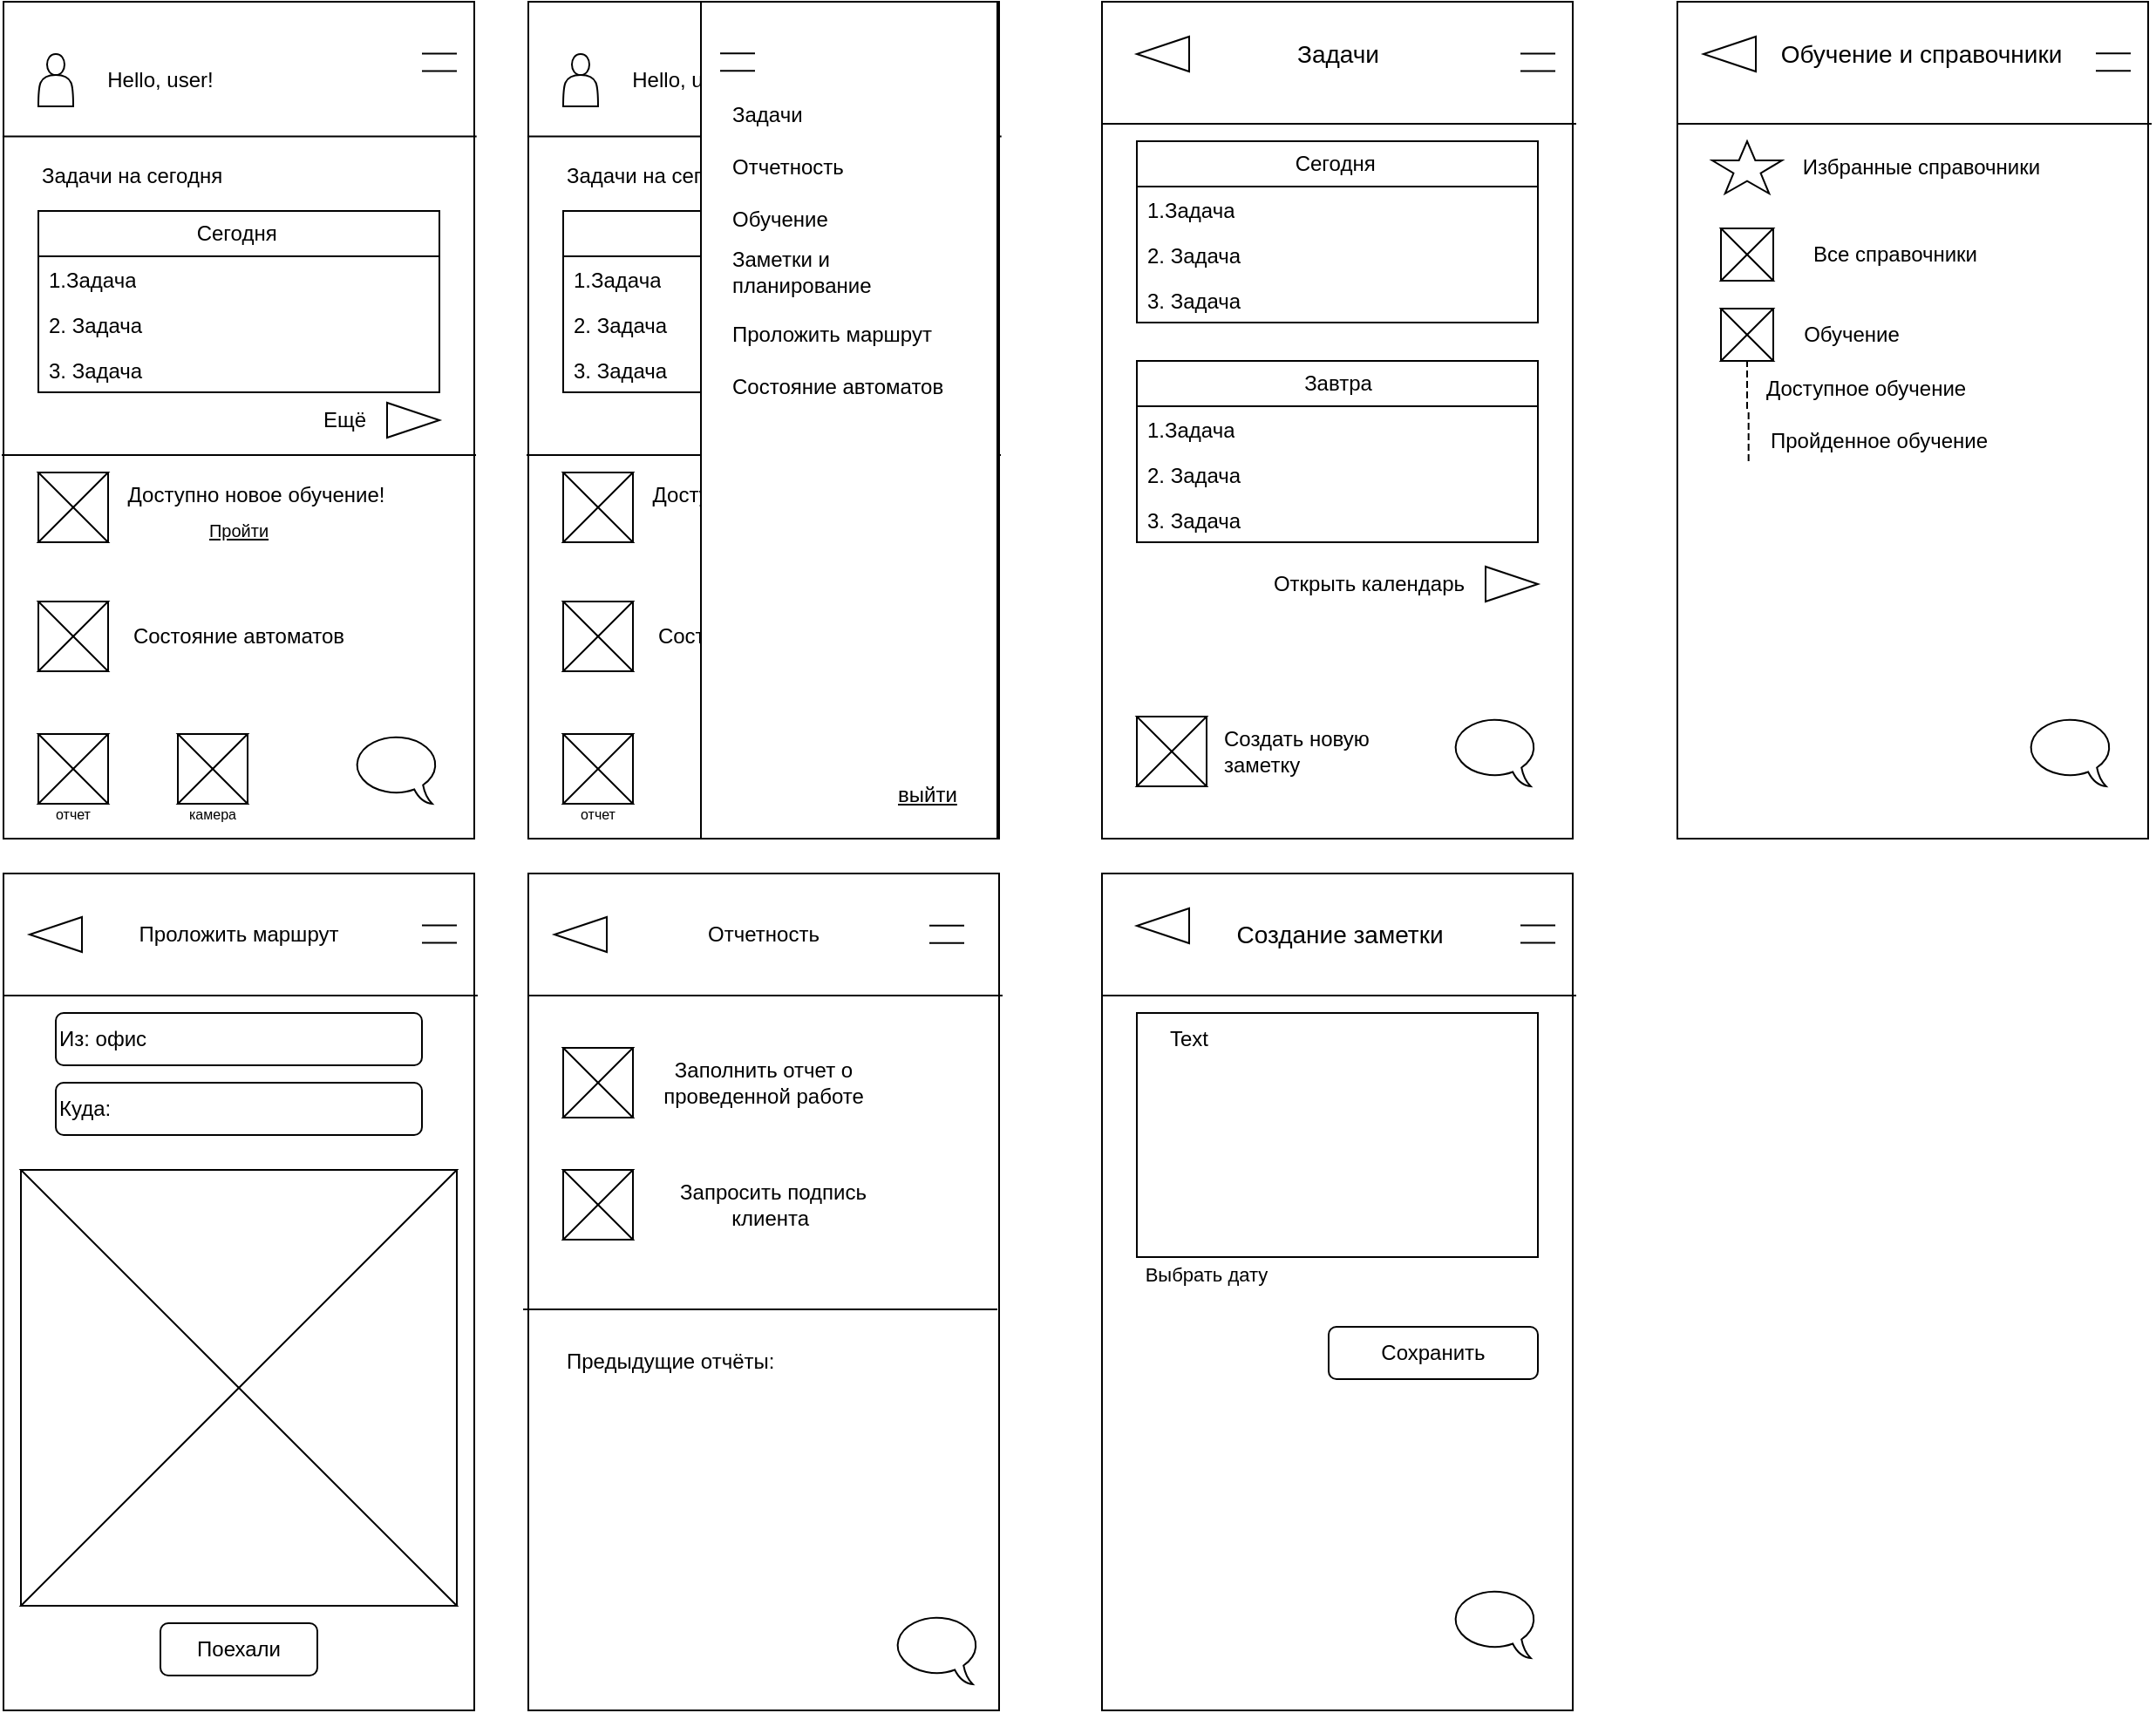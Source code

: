 <mxfile version="26.2.6">
  <diagram name="Страница — 1" id="qVf7biFab-2mFibXHdaD">
    <mxGraphModel dx="1727" dy="963" grid="1" gridSize="10" guides="1" tooltips="1" connect="1" arrows="1" fold="1" page="1" pageScale="1" pageWidth="1169" pageHeight="827" math="0" shadow="0">
      <root>
        <mxCell id="0" />
        <mxCell id="1" parent="0" />
        <mxCell id="ruvSU1vN5b7MfU3gPPGW-1" value="" style="verticalLabelPosition=bottom;verticalAlign=top;html=1;shape=mxgraph.basic.rect;fillColor2=none;strokeWidth=1;size=20;indent=5;" vertex="1" parent="1">
          <mxGeometry x="90" y="50" width="270" height="480" as="geometry" />
        </mxCell>
        <mxCell id="ruvSU1vN5b7MfU3gPPGW-2" value="" style="shape=actor;whiteSpace=wrap;html=1;" vertex="1" parent="1">
          <mxGeometry x="110" y="80" width="20" height="30" as="geometry" />
        </mxCell>
        <mxCell id="ruvSU1vN5b7MfU3gPPGW-4" value="Hello, user!" style="text;html=1;align=center;verticalAlign=middle;whiteSpace=wrap;rounded=0;" vertex="1" parent="1">
          <mxGeometry x="140" y="80" width="80" height="30" as="geometry" />
        </mxCell>
        <mxCell id="ruvSU1vN5b7MfU3gPPGW-5" value="" style="whiteSpace=wrap;html=1;shape=mxgraph.basic.oval_callout;flipV=0;flipH=1;" vertex="1" parent="1">
          <mxGeometry x="290" y="470" width="50" height="40" as="geometry" />
        </mxCell>
        <mxCell id="ruvSU1vN5b7MfU3gPPGW-6" value="" style="endArrow=none;html=1;rounded=0;entryX=1.005;entryY=0.161;entryDx=0;entryDy=0;entryPerimeter=0;exitX=-0.002;exitY=0.161;exitDx=0;exitDy=0;exitPerimeter=0;" edge="1" parent="1" source="ruvSU1vN5b7MfU3gPPGW-1" target="ruvSU1vN5b7MfU3gPPGW-1">
          <mxGeometry width="50" height="50" relative="1" as="geometry">
            <mxPoint x="310" y="270" as="sourcePoint" />
            <mxPoint x="360" y="220" as="targetPoint" />
          </mxGeometry>
        </mxCell>
        <mxCell id="ruvSU1vN5b7MfU3gPPGW-7" value="Задачи на сегодня" style="text;html=1;align=left;verticalAlign=middle;whiteSpace=wrap;rounded=0;" vertex="1" parent="1">
          <mxGeometry x="110" y="140" width="110" height="20" as="geometry" />
        </mxCell>
        <mxCell id="ruvSU1vN5b7MfU3gPPGW-8" value="Сегодня&amp;nbsp;" style="swimlane;fontStyle=0;childLayout=stackLayout;horizontal=1;startSize=26;fillColor=none;horizontalStack=0;resizeParent=1;resizeParentMax=0;resizeLast=0;collapsible=1;marginBottom=0;html=1;" vertex="1" parent="1">
          <mxGeometry x="110" y="170" width="230" height="104" as="geometry" />
        </mxCell>
        <mxCell id="ruvSU1vN5b7MfU3gPPGW-9" value="1.Задача" style="text;strokeColor=none;fillColor=none;align=left;verticalAlign=top;spacingLeft=4;spacingRight=4;overflow=hidden;rotatable=0;points=[[0,0.5],[1,0.5]];portConstraint=eastwest;whiteSpace=wrap;html=1;" vertex="1" parent="ruvSU1vN5b7MfU3gPPGW-8">
          <mxGeometry y="26" width="230" height="26" as="geometry" />
        </mxCell>
        <mxCell id="ruvSU1vN5b7MfU3gPPGW-10" value="2. Задача" style="text;strokeColor=none;fillColor=none;align=left;verticalAlign=top;spacingLeft=4;spacingRight=4;overflow=hidden;rotatable=0;points=[[0,0.5],[1,0.5]];portConstraint=eastwest;whiteSpace=wrap;html=1;" vertex="1" parent="ruvSU1vN5b7MfU3gPPGW-8">
          <mxGeometry y="52" width="230" height="26" as="geometry" />
        </mxCell>
        <mxCell id="ruvSU1vN5b7MfU3gPPGW-11" value="3. Задача" style="text;strokeColor=none;fillColor=none;align=left;verticalAlign=top;spacingLeft=4;spacingRight=4;overflow=hidden;rotatable=0;points=[[0,0.5],[1,0.5]];portConstraint=eastwest;whiteSpace=wrap;html=1;" vertex="1" parent="ruvSU1vN5b7MfU3gPPGW-8">
          <mxGeometry y="78" width="230" height="26" as="geometry" />
        </mxCell>
        <mxCell id="ruvSU1vN5b7MfU3gPPGW-13" value="" style="html=1;shadow=0;dashed=0;align=center;verticalAlign=middle;shape=mxgraph.arrows2.arrow;dy=0.6;dx=40;notch=0;" vertex="1" parent="1">
          <mxGeometry x="310" y="280" width="30" height="20" as="geometry" />
        </mxCell>
        <mxCell id="ruvSU1vN5b7MfU3gPPGW-15" value="Ещё" style="text;html=1;align=right;verticalAlign=middle;whiteSpace=wrap;rounded=0;" vertex="1" parent="1">
          <mxGeometry x="260" y="280" width="40" height="20" as="geometry" />
        </mxCell>
        <mxCell id="ruvSU1vN5b7MfU3gPPGW-17" value="" style="endArrow=none;html=1;rounded=0;entryX=1.005;entryY=0.161;entryDx=0;entryDy=0;entryPerimeter=0;exitX=-0.002;exitY=0.161;exitDx=0;exitDy=0;exitPerimeter=0;" edge="1" parent="1">
          <mxGeometry width="50" height="50" relative="1" as="geometry">
            <mxPoint x="89" y="310" as="sourcePoint" />
            <mxPoint x="361" y="310" as="targetPoint" />
          </mxGeometry>
        </mxCell>
        <mxCell id="ruvSU1vN5b7MfU3gPPGW-18" value="" style="whiteSpace=wrap;html=1;aspect=fixed;" vertex="1" parent="1">
          <mxGeometry x="110" y="320" width="40" height="40" as="geometry" />
        </mxCell>
        <mxCell id="ruvSU1vN5b7MfU3gPPGW-19" value="" style="shape=collate;whiteSpace=wrap;html=1;" vertex="1" parent="1">
          <mxGeometry x="110" y="320" width="40" height="40" as="geometry" />
        </mxCell>
        <mxCell id="ruvSU1vN5b7MfU3gPPGW-20" value="Доступно новое обучение!" style="text;html=1;align=center;verticalAlign=middle;whiteSpace=wrap;rounded=0;" vertex="1" parent="1">
          <mxGeometry x="160" y="320" width="150" height="25" as="geometry" />
        </mxCell>
        <mxCell id="ruvSU1vN5b7MfU3gPPGW-21" value="&lt;font style=&quot;font-size: 10px;&quot;&gt;Пройти&lt;/font&gt;" style="text;html=1;align=center;verticalAlign=middle;whiteSpace=wrap;rounded=0;fontStyle=4" vertex="1" parent="1">
          <mxGeometry x="200" y="345" width="50" height="15" as="geometry" />
        </mxCell>
        <mxCell id="ruvSU1vN5b7MfU3gPPGW-22" value="" style="whiteSpace=wrap;html=1;aspect=fixed;" vertex="1" parent="1">
          <mxGeometry x="110" y="394" width="40" height="40" as="geometry" />
        </mxCell>
        <mxCell id="ruvSU1vN5b7MfU3gPPGW-27" value="" style="whiteSpace=wrap;html=1;aspect=fixed;" vertex="1" parent="1">
          <mxGeometry x="190" y="470" width="40" height="40" as="geometry" />
        </mxCell>
        <mxCell id="ruvSU1vN5b7MfU3gPPGW-24" value="" style="shape=collate;whiteSpace=wrap;html=1;" vertex="1" parent="1">
          <mxGeometry x="190" y="470" width="40" height="40" as="geometry" />
        </mxCell>
        <mxCell id="ruvSU1vN5b7MfU3gPPGW-25" value="Состояние автоматов" style="text;html=1;align=center;verticalAlign=middle;whiteSpace=wrap;rounded=0;" vertex="1" parent="1">
          <mxGeometry x="160" y="406" width="130" height="16" as="geometry" />
        </mxCell>
        <mxCell id="ruvSU1vN5b7MfU3gPPGW-26" value="" style="shape=collate;whiteSpace=wrap;html=1;" vertex="1" parent="1">
          <mxGeometry x="110" y="394" width="40" height="40" as="geometry" />
        </mxCell>
        <mxCell id="ruvSU1vN5b7MfU3gPPGW-28" value="&lt;font style=&quot;font-size: 8px;&quot;&gt;камера&lt;/font&gt;" style="text;html=1;align=center;verticalAlign=middle;whiteSpace=wrap;rounded=0;" vertex="1" parent="1">
          <mxGeometry x="190" y="510" width="40" height="10" as="geometry" />
        </mxCell>
        <mxCell id="ruvSU1vN5b7MfU3gPPGW-30" value="" style="whiteSpace=wrap;html=1;aspect=fixed;" vertex="1" parent="1">
          <mxGeometry x="110" y="470" width="40" height="40" as="geometry" />
        </mxCell>
        <mxCell id="ruvSU1vN5b7MfU3gPPGW-29" value="" style="shape=collate;whiteSpace=wrap;html=1;" vertex="1" parent="1">
          <mxGeometry x="110" y="470" width="40" height="40" as="geometry" />
        </mxCell>
        <mxCell id="ruvSU1vN5b7MfU3gPPGW-31" value="&lt;font style=&quot;font-size: 8px;&quot;&gt;отчет&lt;/font&gt;" style="text;html=1;align=center;verticalAlign=middle;whiteSpace=wrap;rounded=0;" vertex="1" parent="1">
          <mxGeometry x="110" y="510" width="40" height="10" as="geometry" />
        </mxCell>
        <mxCell id="ruvSU1vN5b7MfU3gPPGW-32" value="" style="verticalLabelPosition=bottom;verticalAlign=top;html=1;shape=mxgraph.basic.rect;fillColor2=none;strokeWidth=1;size=20;indent=5;" vertex="1" parent="1">
          <mxGeometry x="720" y="50" width="270" height="480" as="geometry" />
        </mxCell>
        <mxCell id="ruvSU1vN5b7MfU3gPPGW-33" value="&lt;font style=&quot;font-size: 14px;&quot;&gt;Задачи&lt;/font&gt;" style="text;html=1;align=center;verticalAlign=middle;whiteSpace=wrap;rounded=0;" vertex="1" parent="1">
          <mxGeometry x="797.5" y="70" width="115" height="20" as="geometry" />
        </mxCell>
        <mxCell id="ruvSU1vN5b7MfU3gPPGW-34" value="" style="endArrow=none;html=1;rounded=0;entryX=1.005;entryY=0.161;entryDx=0;entryDy=0;entryPerimeter=0;exitX=-0.002;exitY=0.161;exitDx=0;exitDy=0;exitPerimeter=0;" edge="1" parent="1">
          <mxGeometry width="50" height="50" relative="1" as="geometry">
            <mxPoint x="720" y="120" as="sourcePoint" />
            <mxPoint x="992" y="120" as="targetPoint" />
          </mxGeometry>
        </mxCell>
        <mxCell id="ruvSU1vN5b7MfU3gPPGW-35" value="Сегодня&amp;nbsp;" style="swimlane;fontStyle=0;childLayout=stackLayout;horizontal=1;startSize=26;fillColor=none;horizontalStack=0;resizeParent=1;resizeParentMax=0;resizeLast=0;collapsible=1;marginBottom=0;html=1;" vertex="1" parent="1">
          <mxGeometry x="740" y="130" width="230" height="104" as="geometry" />
        </mxCell>
        <mxCell id="ruvSU1vN5b7MfU3gPPGW-36" value="1.Задача" style="text;strokeColor=none;fillColor=none;align=left;verticalAlign=top;spacingLeft=4;spacingRight=4;overflow=hidden;rotatable=0;points=[[0,0.5],[1,0.5]];portConstraint=eastwest;whiteSpace=wrap;html=1;" vertex="1" parent="ruvSU1vN5b7MfU3gPPGW-35">
          <mxGeometry y="26" width="230" height="26" as="geometry" />
        </mxCell>
        <mxCell id="ruvSU1vN5b7MfU3gPPGW-37" value="2. Задача" style="text;strokeColor=none;fillColor=none;align=left;verticalAlign=top;spacingLeft=4;spacingRight=4;overflow=hidden;rotatable=0;points=[[0,0.5],[1,0.5]];portConstraint=eastwest;whiteSpace=wrap;html=1;" vertex="1" parent="ruvSU1vN5b7MfU3gPPGW-35">
          <mxGeometry y="52" width="230" height="26" as="geometry" />
        </mxCell>
        <mxCell id="ruvSU1vN5b7MfU3gPPGW-38" value="3. Задача" style="text;strokeColor=none;fillColor=none;align=left;verticalAlign=top;spacingLeft=4;spacingRight=4;overflow=hidden;rotatable=0;points=[[0,0.5],[1,0.5]];portConstraint=eastwest;whiteSpace=wrap;html=1;" vertex="1" parent="ruvSU1vN5b7MfU3gPPGW-35">
          <mxGeometry y="78" width="230" height="26" as="geometry" />
        </mxCell>
        <mxCell id="ruvSU1vN5b7MfU3gPPGW-39" value="Завтра" style="swimlane;fontStyle=0;childLayout=stackLayout;horizontal=1;startSize=26;fillColor=none;horizontalStack=0;resizeParent=1;resizeParentMax=0;resizeLast=0;collapsible=1;marginBottom=0;html=1;" vertex="1" parent="1">
          <mxGeometry x="740" y="256" width="230" height="104" as="geometry" />
        </mxCell>
        <mxCell id="ruvSU1vN5b7MfU3gPPGW-40" value="1.Задача" style="text;strokeColor=none;fillColor=none;align=left;verticalAlign=top;spacingLeft=4;spacingRight=4;overflow=hidden;rotatable=0;points=[[0,0.5],[1,0.5]];portConstraint=eastwest;whiteSpace=wrap;html=1;" vertex="1" parent="ruvSU1vN5b7MfU3gPPGW-39">
          <mxGeometry y="26" width="230" height="26" as="geometry" />
        </mxCell>
        <mxCell id="ruvSU1vN5b7MfU3gPPGW-41" value="2. Задача" style="text;strokeColor=none;fillColor=none;align=left;verticalAlign=top;spacingLeft=4;spacingRight=4;overflow=hidden;rotatable=0;points=[[0,0.5],[1,0.5]];portConstraint=eastwest;whiteSpace=wrap;html=1;" vertex="1" parent="ruvSU1vN5b7MfU3gPPGW-39">
          <mxGeometry y="52" width="230" height="26" as="geometry" />
        </mxCell>
        <mxCell id="ruvSU1vN5b7MfU3gPPGW-42" value="3. Задача" style="text;strokeColor=none;fillColor=none;align=left;verticalAlign=top;spacingLeft=4;spacingRight=4;overflow=hidden;rotatable=0;points=[[0,0.5],[1,0.5]];portConstraint=eastwest;whiteSpace=wrap;html=1;" vertex="1" parent="ruvSU1vN5b7MfU3gPPGW-39">
          <mxGeometry y="78" width="230" height="26" as="geometry" />
        </mxCell>
        <mxCell id="ruvSU1vN5b7MfU3gPPGW-43" value="" style="html=1;shadow=0;dashed=0;align=center;verticalAlign=middle;shape=mxgraph.arrows2.arrow;dy=0.6;dx=40;notch=0;" vertex="1" parent="1">
          <mxGeometry x="940" y="374" width="30" height="20" as="geometry" />
        </mxCell>
        <mxCell id="ruvSU1vN5b7MfU3gPPGW-44" value="Открыть календарь" style="text;html=1;align=right;verticalAlign=middle;whiteSpace=wrap;rounded=0;" vertex="1" parent="1">
          <mxGeometry x="810" y="374" width="120" height="20" as="geometry" />
        </mxCell>
        <mxCell id="ruvSU1vN5b7MfU3gPPGW-48" value="" style="whiteSpace=wrap;html=1;aspect=fixed;" vertex="1" parent="1">
          <mxGeometry x="740" y="460" width="40" height="40" as="geometry" />
        </mxCell>
        <mxCell id="ruvSU1vN5b7MfU3gPPGW-47" value="" style="shape=collate;whiteSpace=wrap;html=1;" vertex="1" parent="1">
          <mxGeometry x="740" y="460" width="40" height="40" as="geometry" />
        </mxCell>
        <mxCell id="ruvSU1vN5b7MfU3gPPGW-49" value="Создать новую&amp;nbsp;&lt;div&gt;заметку&lt;/div&gt;" style="text;html=1;align=left;verticalAlign=middle;whiteSpace=wrap;rounded=0;" vertex="1" parent="1">
          <mxGeometry x="787.5" y="470" width="135" height="20" as="geometry" />
        </mxCell>
        <mxCell id="ruvSU1vN5b7MfU3gPPGW-50" value="" style="html=1;shadow=0;dashed=0;align=center;verticalAlign=middle;shape=mxgraph.arrows2.arrow;dy=0.6;dx=40;notch=0;flipV=0;flipH=1;" vertex="1" parent="1">
          <mxGeometry x="740" y="70" width="30" height="20" as="geometry" />
        </mxCell>
        <mxCell id="ruvSU1vN5b7MfU3gPPGW-51" value="" style="verticalLabelPosition=bottom;verticalAlign=top;html=1;shape=mxgraph.basic.rect;fillColor2=none;strokeWidth=1;size=20;indent=5;" vertex="1" parent="1">
          <mxGeometry x="1050" y="50" width="270" height="480" as="geometry" />
        </mxCell>
        <mxCell id="ruvSU1vN5b7MfU3gPPGW-52" value="" style="endArrow=none;html=1;rounded=0;entryX=1.005;entryY=0.161;entryDx=0;entryDy=0;entryPerimeter=0;exitX=-0.002;exitY=0.161;exitDx=0;exitDy=0;exitPerimeter=0;" edge="1" parent="1">
          <mxGeometry width="50" height="50" relative="1" as="geometry">
            <mxPoint x="1050" y="120" as="sourcePoint" />
            <mxPoint x="1322" y="120" as="targetPoint" />
          </mxGeometry>
        </mxCell>
        <mxCell id="ruvSU1vN5b7MfU3gPPGW-53" value="&lt;font style=&quot;font-size: 14px;&quot;&gt;Обучение и справочники&lt;/font&gt;" style="text;html=1;align=center;verticalAlign=middle;whiteSpace=wrap;rounded=0;" vertex="1" parent="1">
          <mxGeometry x="1100" y="70" width="180" height="20" as="geometry" />
        </mxCell>
        <mxCell id="ruvSU1vN5b7MfU3gPPGW-54" value="" style="verticalLabelPosition=bottom;verticalAlign=top;html=1;shape=mxgraph.basic.star" vertex="1" parent="1">
          <mxGeometry x="1070" y="130" width="40" height="30" as="geometry" />
        </mxCell>
        <mxCell id="ruvSU1vN5b7MfU3gPPGW-55" value="Избранные справочники" style="text;html=1;align=center;verticalAlign=middle;whiteSpace=wrap;rounded=0;" vertex="1" parent="1">
          <mxGeometry x="1115" y="130" width="150" height="30" as="geometry" />
        </mxCell>
        <mxCell id="ruvSU1vN5b7MfU3gPPGW-56" value="" style="html=1;shadow=0;dashed=0;align=center;verticalAlign=middle;shape=mxgraph.arrows2.arrow;dy=0.6;dx=40;notch=0;flipV=0;flipH=1;" vertex="1" parent="1">
          <mxGeometry x="1065" y="70" width="30" height="20" as="geometry" />
        </mxCell>
        <mxCell id="ruvSU1vN5b7MfU3gPPGW-59" value="" style="whiteSpace=wrap;html=1;aspect=fixed;" vertex="1" parent="1">
          <mxGeometry x="1075" y="180" width="30" height="30" as="geometry" />
        </mxCell>
        <mxCell id="ruvSU1vN5b7MfU3gPPGW-57" value="" style="shape=collate;whiteSpace=wrap;html=1;" vertex="1" parent="1">
          <mxGeometry x="1075" y="180" width="30" height="30" as="geometry" />
        </mxCell>
        <mxCell id="ruvSU1vN5b7MfU3gPPGW-60" value="Все справочники" style="text;html=1;align=center;verticalAlign=middle;whiteSpace=wrap;rounded=0;" vertex="1" parent="1">
          <mxGeometry x="1120" y="185" width="110" height="20" as="geometry" />
        </mxCell>
        <mxCell id="ruvSU1vN5b7MfU3gPPGW-62" value="" style="whiteSpace=wrap;html=1;aspect=fixed;" vertex="1" parent="1">
          <mxGeometry x="1075" y="226" width="30" height="30" as="geometry" />
        </mxCell>
        <mxCell id="ruvSU1vN5b7MfU3gPPGW-61" value="" style="shape=collate;whiteSpace=wrap;html=1;" vertex="1" parent="1">
          <mxGeometry x="1075" y="226" width="30" height="30" as="geometry" />
        </mxCell>
        <mxCell id="ruvSU1vN5b7MfU3gPPGW-65" value="Обучение" style="text;html=1;align=center;verticalAlign=middle;whiteSpace=wrap;rounded=0;" vertex="1" parent="1">
          <mxGeometry x="1120" y="226" width="60" height="30" as="geometry" />
        </mxCell>
        <mxCell id="ruvSU1vN5b7MfU3gPPGW-66" value="Доступное обучение" style="shape=partialRectangle;fillColor=none;align=left;verticalAlign=middle;strokeColor=none;spacingLeft=34;rotatable=0;points=[[0,0.5],[1,0.5]];portConstraint=eastwest;dropTarget=0;" vertex="1" parent="1">
          <mxGeometry x="1065" y="256" width="75" height="30" as="geometry" />
        </mxCell>
        <mxCell id="ruvSU1vN5b7MfU3gPPGW-67" value="" style="shape=partialRectangle;top=0;left=0;bottom=0;fillColor=none;stokeWidth=1;dashed=1;align=left;verticalAlign=middle;spacingLeft=4;spacingRight=4;overflow=hidden;rotatable=0;points=[];portConstraint=eastwest;part=1;" vertex="1" connectable="0" parent="ruvSU1vN5b7MfU3gPPGW-66">
          <mxGeometry width="25" height="30" as="geometry" />
        </mxCell>
        <mxCell id="ruvSU1vN5b7MfU3gPPGW-68" value="Пройденное обучение" style="shape=partialRectangle;fillColor=none;align=left;verticalAlign=middle;strokeColor=none;spacingLeft=34;rotatable=0;points=[[0,0.5],[1,0.5]];portConstraint=eastwest;dropTarget=0;" vertex="1" parent="1">
          <mxGeometry x="1067.5" y="286" width="70" height="30" as="geometry" />
        </mxCell>
        <mxCell id="ruvSU1vN5b7MfU3gPPGW-69" value="" style="shape=partialRectangle;top=0;left=0;bottom=0;fillColor=none;stokeWidth=1;dashed=1;align=left;verticalAlign=middle;spacingLeft=4;spacingRight=4;overflow=hidden;rotatable=0;points=[];portConstraint=eastwest;part=1;" vertex="1" connectable="0" parent="ruvSU1vN5b7MfU3gPPGW-68">
          <mxGeometry width="23.333" height="30" as="geometry" />
        </mxCell>
        <mxCell id="ruvSU1vN5b7MfU3gPPGW-70" value="" style="whiteSpace=wrap;html=1;shape=mxgraph.basic.oval_callout;flipV=0;flipH=1;" vertex="1" parent="1">
          <mxGeometry x="920" y="460" width="50" height="40" as="geometry" />
        </mxCell>
        <mxCell id="ruvSU1vN5b7MfU3gPPGW-71" value="" style="whiteSpace=wrap;html=1;shape=mxgraph.basic.oval_callout;flipV=0;flipH=1;" vertex="1" parent="1">
          <mxGeometry x="1250" y="460" width="50" height="40" as="geometry" />
        </mxCell>
        <mxCell id="ruvSU1vN5b7MfU3gPPGW-72" value="" style="verticalLabelPosition=bottom;verticalAlign=top;html=1;shape=mxgraph.basic.rect;fillColor2=none;strokeWidth=1;size=20;indent=5;" vertex="1" parent="1">
          <mxGeometry x="90" y="550" width="270" height="480" as="geometry" />
        </mxCell>
        <mxCell id="ruvSU1vN5b7MfU3gPPGW-73" value="" style="endArrow=none;html=1;rounded=0;entryX=1.005;entryY=0.161;entryDx=0;entryDy=0;entryPerimeter=0;exitX=-0.002;exitY=0.161;exitDx=0;exitDy=0;exitPerimeter=0;" edge="1" parent="1">
          <mxGeometry width="50" height="50" relative="1" as="geometry">
            <mxPoint x="90" y="620" as="sourcePoint" />
            <mxPoint x="362" y="620" as="targetPoint" />
          </mxGeometry>
        </mxCell>
        <mxCell id="ruvSU1vN5b7MfU3gPPGW-75" value="Проложить маршрут" style="text;html=1;align=center;verticalAlign=middle;whiteSpace=wrap;rounded=0;" vertex="1" parent="1">
          <mxGeometry x="160" y="570" width="130" height="30" as="geometry" />
        </mxCell>
        <mxCell id="ruvSU1vN5b7MfU3gPPGW-76" value="" style="html=1;shadow=0;dashed=0;align=center;verticalAlign=middle;shape=mxgraph.arrows2.arrow;dy=0.6;dx=40;notch=0;flipV=0;flipH=1;" vertex="1" parent="1">
          <mxGeometry x="105" y="575" width="30" height="20" as="geometry" />
        </mxCell>
        <mxCell id="ruvSU1vN5b7MfU3gPPGW-77" value="Из: офис" style="rounded=1;whiteSpace=wrap;html=1;align=left;" vertex="1" parent="1">
          <mxGeometry x="120" y="630" width="210" height="30" as="geometry" />
        </mxCell>
        <mxCell id="ruvSU1vN5b7MfU3gPPGW-78" value="Куда:" style="rounded=1;whiteSpace=wrap;html=1;align=left;" vertex="1" parent="1">
          <mxGeometry x="120" y="670" width="210" height="30" as="geometry" />
        </mxCell>
        <mxCell id="ruvSU1vN5b7MfU3gPPGW-79" value="" style="whiteSpace=wrap;html=1;aspect=fixed;" vertex="1" parent="1">
          <mxGeometry x="100" y="720" width="250" height="250" as="geometry" />
        </mxCell>
        <mxCell id="ruvSU1vN5b7MfU3gPPGW-80" value="" style="shape=collate;whiteSpace=wrap;html=1;" vertex="1" parent="1">
          <mxGeometry x="100" y="720" width="250" height="250" as="geometry" />
        </mxCell>
        <mxCell id="ruvSU1vN5b7MfU3gPPGW-81" value="Поехали" style="rounded=1;whiteSpace=wrap;html=1;" vertex="1" parent="1">
          <mxGeometry x="180" y="980" width="90" height="30" as="geometry" />
        </mxCell>
        <mxCell id="ruvSU1vN5b7MfU3gPPGW-82" value="" style="endArrow=none;html=1;rounded=0;endFill=1;startFill=0;arcSize=39;" edge="1" parent="1">
          <mxGeometry relative="1" as="geometry">
            <mxPoint x="330" y="79.77" as="sourcePoint" />
            <mxPoint x="350" y="79.77" as="targetPoint" />
          </mxGeometry>
        </mxCell>
        <mxCell id="ruvSU1vN5b7MfU3gPPGW-83" value="" style="endArrow=none;html=1;rounded=0;endFill=1;startFill=0;arcSize=39;" edge="1" parent="1">
          <mxGeometry relative="1" as="geometry">
            <mxPoint x="330" y="89.77" as="sourcePoint" />
            <mxPoint x="350" y="89.77" as="targetPoint" />
          </mxGeometry>
        </mxCell>
        <mxCell id="ruvSU1vN5b7MfU3gPPGW-87" value="" style="endArrow=none;html=1;rounded=0;endFill=1;startFill=0;arcSize=39;" edge="1" parent="1">
          <mxGeometry relative="1" as="geometry">
            <mxPoint x="960" y="79.75" as="sourcePoint" />
            <mxPoint x="980" y="79.75" as="targetPoint" />
          </mxGeometry>
        </mxCell>
        <mxCell id="ruvSU1vN5b7MfU3gPPGW-88" value="" style="endArrow=none;html=1;rounded=0;endFill=1;startFill=0;arcSize=39;" edge="1" parent="1">
          <mxGeometry relative="1" as="geometry">
            <mxPoint x="960" y="89.75" as="sourcePoint" />
            <mxPoint x="980" y="89.75" as="targetPoint" />
          </mxGeometry>
        </mxCell>
        <mxCell id="ruvSU1vN5b7MfU3gPPGW-89" value="" style="endArrow=none;html=1;rounded=0;endFill=1;startFill=0;arcSize=39;" edge="1" parent="1">
          <mxGeometry relative="1" as="geometry">
            <mxPoint x="1290" y="79.61" as="sourcePoint" />
            <mxPoint x="1310" y="79.61" as="targetPoint" />
          </mxGeometry>
        </mxCell>
        <mxCell id="ruvSU1vN5b7MfU3gPPGW-90" value="" style="endArrow=none;html=1;rounded=0;endFill=1;startFill=0;arcSize=39;" edge="1" parent="1">
          <mxGeometry relative="1" as="geometry">
            <mxPoint x="1290" y="89.61" as="sourcePoint" />
            <mxPoint x="1310" y="89.61" as="targetPoint" />
          </mxGeometry>
        </mxCell>
        <mxCell id="ruvSU1vN5b7MfU3gPPGW-91" value="" style="endArrow=none;html=1;rounded=0;endFill=1;startFill=0;arcSize=39;" edge="1" parent="1">
          <mxGeometry relative="1" as="geometry">
            <mxPoint x="330" y="579.8" as="sourcePoint" />
            <mxPoint x="350" y="579.8" as="targetPoint" />
          </mxGeometry>
        </mxCell>
        <mxCell id="ruvSU1vN5b7MfU3gPPGW-92" value="" style="endArrow=none;html=1;rounded=0;endFill=1;startFill=0;arcSize=39;" edge="1" parent="1">
          <mxGeometry relative="1" as="geometry">
            <mxPoint x="330" y="589.8" as="sourcePoint" />
            <mxPoint x="350" y="589.8" as="targetPoint" />
          </mxGeometry>
        </mxCell>
        <mxCell id="ruvSU1vN5b7MfU3gPPGW-93" value="" style="verticalLabelPosition=bottom;verticalAlign=top;html=1;shape=mxgraph.basic.rect;fillColor2=none;strokeWidth=1;size=20;indent=5;" vertex="1" parent="1">
          <mxGeometry x="391" y="50" width="270" height="480" as="geometry" />
        </mxCell>
        <mxCell id="ruvSU1vN5b7MfU3gPPGW-94" value="" style="shape=actor;whiteSpace=wrap;html=1;" vertex="1" parent="1">
          <mxGeometry x="411" y="80" width="20" height="30" as="geometry" />
        </mxCell>
        <mxCell id="ruvSU1vN5b7MfU3gPPGW-95" value="Hello, user!" style="text;html=1;align=center;verticalAlign=middle;whiteSpace=wrap;rounded=0;" vertex="1" parent="1">
          <mxGeometry x="441" y="80" width="80" height="30" as="geometry" />
        </mxCell>
        <mxCell id="ruvSU1vN5b7MfU3gPPGW-96" value="" style="whiteSpace=wrap;html=1;shape=mxgraph.basic.oval_callout;flipV=0;flipH=1;" vertex="1" parent="1">
          <mxGeometry x="591" y="470" width="50" height="40" as="geometry" />
        </mxCell>
        <mxCell id="ruvSU1vN5b7MfU3gPPGW-97" value="" style="endArrow=none;html=1;rounded=0;entryX=1.005;entryY=0.161;entryDx=0;entryDy=0;entryPerimeter=0;exitX=-0.002;exitY=0.161;exitDx=0;exitDy=0;exitPerimeter=0;" edge="1" parent="1" source="ruvSU1vN5b7MfU3gPPGW-93" target="ruvSU1vN5b7MfU3gPPGW-93">
          <mxGeometry width="50" height="50" relative="1" as="geometry">
            <mxPoint x="611" y="270" as="sourcePoint" />
            <mxPoint x="661" y="220" as="targetPoint" />
          </mxGeometry>
        </mxCell>
        <mxCell id="ruvSU1vN5b7MfU3gPPGW-98" value="Задачи на сегодня" style="text;html=1;align=left;verticalAlign=middle;whiteSpace=wrap;rounded=0;" vertex="1" parent="1">
          <mxGeometry x="411" y="140" width="110" height="20" as="geometry" />
        </mxCell>
        <mxCell id="ruvSU1vN5b7MfU3gPPGW-99" value="Сегодня&amp;nbsp;" style="swimlane;fontStyle=0;childLayout=stackLayout;horizontal=1;startSize=26;fillColor=none;horizontalStack=0;resizeParent=1;resizeParentMax=0;resizeLast=0;collapsible=1;marginBottom=0;html=1;" vertex="1" parent="1">
          <mxGeometry x="411" y="170" width="230" height="104" as="geometry" />
        </mxCell>
        <mxCell id="ruvSU1vN5b7MfU3gPPGW-100" value="1.Задача" style="text;strokeColor=none;fillColor=none;align=left;verticalAlign=top;spacingLeft=4;spacingRight=4;overflow=hidden;rotatable=0;points=[[0,0.5],[1,0.5]];portConstraint=eastwest;whiteSpace=wrap;html=1;" vertex="1" parent="ruvSU1vN5b7MfU3gPPGW-99">
          <mxGeometry y="26" width="230" height="26" as="geometry" />
        </mxCell>
        <mxCell id="ruvSU1vN5b7MfU3gPPGW-101" value="2. Задача" style="text;strokeColor=none;fillColor=none;align=left;verticalAlign=top;spacingLeft=4;spacingRight=4;overflow=hidden;rotatable=0;points=[[0,0.5],[1,0.5]];portConstraint=eastwest;whiteSpace=wrap;html=1;" vertex="1" parent="ruvSU1vN5b7MfU3gPPGW-99">
          <mxGeometry y="52" width="230" height="26" as="geometry" />
        </mxCell>
        <mxCell id="ruvSU1vN5b7MfU3gPPGW-102" value="3. Задача" style="text;strokeColor=none;fillColor=none;align=left;verticalAlign=top;spacingLeft=4;spacingRight=4;overflow=hidden;rotatable=0;points=[[0,0.5],[1,0.5]];portConstraint=eastwest;whiteSpace=wrap;html=1;" vertex="1" parent="ruvSU1vN5b7MfU3gPPGW-99">
          <mxGeometry y="78" width="230" height="26" as="geometry" />
        </mxCell>
        <mxCell id="ruvSU1vN5b7MfU3gPPGW-103" value="" style="html=1;shadow=0;dashed=0;align=center;verticalAlign=middle;shape=mxgraph.arrows2.arrow;dy=0.6;dx=40;notch=0;" vertex="1" parent="1">
          <mxGeometry x="611" y="280" width="30" height="20" as="geometry" />
        </mxCell>
        <mxCell id="ruvSU1vN5b7MfU3gPPGW-104" value="Ещё" style="text;html=1;align=right;verticalAlign=middle;whiteSpace=wrap;rounded=0;" vertex="1" parent="1">
          <mxGeometry x="561" y="280" width="40" height="20" as="geometry" />
        </mxCell>
        <mxCell id="ruvSU1vN5b7MfU3gPPGW-105" value="" style="endArrow=none;html=1;rounded=0;entryX=1.005;entryY=0.161;entryDx=0;entryDy=0;entryPerimeter=0;exitX=-0.002;exitY=0.161;exitDx=0;exitDy=0;exitPerimeter=0;" edge="1" parent="1">
          <mxGeometry width="50" height="50" relative="1" as="geometry">
            <mxPoint x="390" y="310" as="sourcePoint" />
            <mxPoint x="662" y="310" as="targetPoint" />
          </mxGeometry>
        </mxCell>
        <mxCell id="ruvSU1vN5b7MfU3gPPGW-106" value="" style="whiteSpace=wrap;html=1;aspect=fixed;" vertex="1" parent="1">
          <mxGeometry x="411" y="320" width="40" height="40" as="geometry" />
        </mxCell>
        <mxCell id="ruvSU1vN5b7MfU3gPPGW-107" value="" style="shape=collate;whiteSpace=wrap;html=1;" vertex="1" parent="1">
          <mxGeometry x="411" y="320" width="40" height="40" as="geometry" />
        </mxCell>
        <mxCell id="ruvSU1vN5b7MfU3gPPGW-108" value="Доступно новое обучение!" style="text;html=1;align=center;verticalAlign=middle;whiteSpace=wrap;rounded=0;" vertex="1" parent="1">
          <mxGeometry x="461" y="320" width="150" height="25" as="geometry" />
        </mxCell>
        <mxCell id="ruvSU1vN5b7MfU3gPPGW-109" value="&lt;font style=&quot;font-size: 10px;&quot;&gt;Пройти&lt;/font&gt;" style="text;html=1;align=center;verticalAlign=middle;whiteSpace=wrap;rounded=0;fontStyle=4" vertex="1" parent="1">
          <mxGeometry x="501" y="345" width="50" height="15" as="geometry" />
        </mxCell>
        <mxCell id="ruvSU1vN5b7MfU3gPPGW-110" value="" style="whiteSpace=wrap;html=1;aspect=fixed;" vertex="1" parent="1">
          <mxGeometry x="411" y="394" width="40" height="40" as="geometry" />
        </mxCell>
        <mxCell id="ruvSU1vN5b7MfU3gPPGW-111" value="" style="whiteSpace=wrap;html=1;aspect=fixed;" vertex="1" parent="1">
          <mxGeometry x="491" y="470" width="40" height="40" as="geometry" />
        </mxCell>
        <mxCell id="ruvSU1vN5b7MfU3gPPGW-112" value="" style="shape=collate;whiteSpace=wrap;html=1;" vertex="1" parent="1">
          <mxGeometry x="491" y="470" width="40" height="40" as="geometry" />
        </mxCell>
        <mxCell id="ruvSU1vN5b7MfU3gPPGW-113" value="Состояние автоматов" style="text;html=1;align=center;verticalAlign=middle;whiteSpace=wrap;rounded=0;" vertex="1" parent="1">
          <mxGeometry x="461" y="406" width="130" height="16" as="geometry" />
        </mxCell>
        <mxCell id="ruvSU1vN5b7MfU3gPPGW-114" value="" style="shape=collate;whiteSpace=wrap;html=1;" vertex="1" parent="1">
          <mxGeometry x="411" y="394" width="40" height="40" as="geometry" />
        </mxCell>
        <mxCell id="ruvSU1vN5b7MfU3gPPGW-115" value="&lt;font style=&quot;font-size: 8px;&quot;&gt;камера&lt;/font&gt;" style="text;html=1;align=center;verticalAlign=middle;whiteSpace=wrap;rounded=0;" vertex="1" parent="1">
          <mxGeometry x="491" y="510" width="40" height="10" as="geometry" />
        </mxCell>
        <mxCell id="ruvSU1vN5b7MfU3gPPGW-116" value="" style="whiteSpace=wrap;html=1;aspect=fixed;" vertex="1" parent="1">
          <mxGeometry x="411" y="470" width="40" height="40" as="geometry" />
        </mxCell>
        <mxCell id="ruvSU1vN5b7MfU3gPPGW-117" value="" style="shape=collate;whiteSpace=wrap;html=1;" vertex="1" parent="1">
          <mxGeometry x="411" y="470" width="40" height="40" as="geometry" />
        </mxCell>
        <mxCell id="ruvSU1vN5b7MfU3gPPGW-118" value="&lt;font style=&quot;font-size: 8px;&quot;&gt;отчет&lt;/font&gt;" style="text;html=1;align=center;verticalAlign=middle;whiteSpace=wrap;rounded=0;" vertex="1" parent="1">
          <mxGeometry x="411" y="510" width="40" height="10" as="geometry" />
        </mxCell>
        <mxCell id="ruvSU1vN5b7MfU3gPPGW-119" value="" style="endArrow=none;html=1;rounded=0;endFill=1;startFill=0;arcSize=39;" edge="1" parent="1">
          <mxGeometry relative="1" as="geometry">
            <mxPoint x="631" y="79.77" as="sourcePoint" />
            <mxPoint x="651" y="79.77" as="targetPoint" />
          </mxGeometry>
        </mxCell>
        <mxCell id="ruvSU1vN5b7MfU3gPPGW-120" value="" style="endArrow=none;html=1;rounded=0;endFill=1;startFill=0;arcSize=39;" edge="1" parent="1">
          <mxGeometry relative="1" as="geometry">
            <mxPoint x="631" y="89.77" as="sourcePoint" />
            <mxPoint x="651" y="89.77" as="targetPoint" />
          </mxGeometry>
        </mxCell>
        <mxCell id="ruvSU1vN5b7MfU3gPPGW-122" value="" style="rounded=0;whiteSpace=wrap;html=1;" vertex="1" parent="1">
          <mxGeometry x="490" y="50" width="170" height="480" as="geometry" />
        </mxCell>
        <mxCell id="ruvSU1vN5b7MfU3gPPGW-123" value="" style="endArrow=none;html=1;rounded=0;endFill=1;startFill=0;arcSize=39;" edge="1" parent="1">
          <mxGeometry relative="1" as="geometry">
            <mxPoint x="501" y="79.57" as="sourcePoint" />
            <mxPoint x="521" y="79.57" as="targetPoint" />
          </mxGeometry>
        </mxCell>
        <mxCell id="ruvSU1vN5b7MfU3gPPGW-124" value="" style="endArrow=none;html=1;rounded=0;endFill=1;startFill=0;arcSize=39;" edge="1" parent="1">
          <mxGeometry relative="1" as="geometry">
            <mxPoint x="501" y="89.57" as="sourcePoint" />
            <mxPoint x="521" y="89.57" as="targetPoint" />
          </mxGeometry>
        </mxCell>
        <mxCell id="ruvSU1vN5b7MfU3gPPGW-125" value="Задачи" style="text;html=1;align=left;verticalAlign=middle;whiteSpace=wrap;rounded=0;" vertex="1" parent="1">
          <mxGeometry x="506" y="100" width="60" height="30" as="geometry" />
        </mxCell>
        <mxCell id="ruvSU1vN5b7MfU3gPPGW-126" value="Отчетность" style="text;html=1;align=left;verticalAlign=middle;whiteSpace=wrap;rounded=0;" vertex="1" parent="1">
          <mxGeometry x="506" y="130" width="60" height="30" as="geometry" />
        </mxCell>
        <mxCell id="ruvSU1vN5b7MfU3gPPGW-127" value="Обучение" style="text;html=1;align=left;verticalAlign=middle;whiteSpace=wrap;rounded=0;" vertex="1" parent="1">
          <mxGeometry x="506" y="160" width="60" height="30" as="geometry" />
        </mxCell>
        <mxCell id="ruvSU1vN5b7MfU3gPPGW-128" value="Заметки и планирование&amp;nbsp;" style="text;html=1;align=left;verticalAlign=middle;whiteSpace=wrap;rounded=0;" vertex="1" parent="1">
          <mxGeometry x="506" y="190" width="60" height="30" as="geometry" />
        </mxCell>
        <mxCell id="ruvSU1vN5b7MfU3gPPGW-129" value="Проложить маршрут" style="text;html=1;align=left;verticalAlign=middle;whiteSpace=wrap;rounded=0;" vertex="1" parent="1">
          <mxGeometry x="506" y="226" width="124" height="30" as="geometry" />
        </mxCell>
        <mxCell id="ruvSU1vN5b7MfU3gPPGW-130" value="Состояние автоматов" style="text;html=1;align=left;verticalAlign=middle;whiteSpace=wrap;rounded=0;" vertex="1" parent="1">
          <mxGeometry x="506" y="256" width="124" height="30" as="geometry" />
        </mxCell>
        <mxCell id="ruvSU1vN5b7MfU3gPPGW-131" value="&lt;u&gt;выйти&lt;/u&gt;" style="text;html=1;align=left;verticalAlign=middle;whiteSpace=wrap;rounded=0;" vertex="1" parent="1">
          <mxGeometry x="601" y="490" width="49" height="30" as="geometry" />
        </mxCell>
        <mxCell id="ruvSU1vN5b7MfU3gPPGW-132" value="" style="verticalLabelPosition=bottom;verticalAlign=top;html=1;shape=mxgraph.basic.rect;fillColor2=none;strokeWidth=1;size=20;indent=5;" vertex="1" parent="1">
          <mxGeometry x="391" y="550" width="270" height="480" as="geometry" />
        </mxCell>
        <mxCell id="ruvSU1vN5b7MfU3gPPGW-133" value="" style="endArrow=none;html=1;rounded=0;entryX=1.005;entryY=0.161;entryDx=0;entryDy=0;entryPerimeter=0;exitX=-0.002;exitY=0.161;exitDx=0;exitDy=0;exitPerimeter=0;" edge="1" parent="1">
          <mxGeometry width="50" height="50" relative="1" as="geometry">
            <mxPoint x="391" y="620" as="sourcePoint" />
            <mxPoint x="663" y="620" as="targetPoint" />
          </mxGeometry>
        </mxCell>
        <mxCell id="ruvSU1vN5b7MfU3gPPGW-134" value="Отчетность" style="text;html=1;align=center;verticalAlign=middle;whiteSpace=wrap;rounded=0;" vertex="1" parent="1">
          <mxGeometry x="476" y="570" width="100" height="30" as="geometry" />
        </mxCell>
        <mxCell id="ruvSU1vN5b7MfU3gPPGW-135" value="" style="html=1;shadow=0;dashed=0;align=center;verticalAlign=middle;shape=mxgraph.arrows2.arrow;dy=0.6;dx=40;notch=0;flipV=0;flipH=1;" vertex="1" parent="1">
          <mxGeometry x="406" y="575" width="30" height="20" as="geometry" />
        </mxCell>
        <mxCell id="ruvSU1vN5b7MfU3gPPGW-137" value="" style="endArrow=none;html=1;rounded=0;endFill=1;startFill=0;arcSize=39;" edge="1" parent="1">
          <mxGeometry relative="1" as="geometry">
            <mxPoint x="621" y="579.84" as="sourcePoint" />
            <mxPoint x="641" y="579.84" as="targetPoint" />
          </mxGeometry>
        </mxCell>
        <mxCell id="ruvSU1vN5b7MfU3gPPGW-138" value="" style="endArrow=none;html=1;rounded=0;endFill=1;startFill=0;arcSize=39;" edge="1" parent="1">
          <mxGeometry relative="1" as="geometry">
            <mxPoint x="621" y="589.84" as="sourcePoint" />
            <mxPoint x="641" y="589.84" as="targetPoint" />
          </mxGeometry>
        </mxCell>
        <mxCell id="ruvSU1vN5b7MfU3gPPGW-139" value="" style="whiteSpace=wrap;html=1;aspect=fixed;" vertex="1" parent="1">
          <mxGeometry x="411" y="650" width="40" height="40" as="geometry" />
        </mxCell>
        <mxCell id="ruvSU1vN5b7MfU3gPPGW-140" value="" style="shape=collate;whiteSpace=wrap;html=1;" vertex="1" parent="1">
          <mxGeometry x="411" y="650" width="40" height="40" as="geometry" />
        </mxCell>
        <mxCell id="ruvSU1vN5b7MfU3gPPGW-141" value="Заполнить отчет о проведенной работе" style="text;html=1;align=center;verticalAlign=middle;whiteSpace=wrap;rounded=0;" vertex="1" parent="1">
          <mxGeometry x="451" y="660" width="150" height="20" as="geometry" />
        </mxCell>
        <mxCell id="ruvSU1vN5b7MfU3gPPGW-143" value="" style="whiteSpace=wrap;html=1;aspect=fixed;" vertex="1" parent="1">
          <mxGeometry x="411" y="720" width="40" height="40" as="geometry" />
        </mxCell>
        <mxCell id="ruvSU1vN5b7MfU3gPPGW-142" value="" style="shape=collate;whiteSpace=wrap;html=1;" vertex="1" parent="1">
          <mxGeometry x="411" y="720" width="40" height="40" as="geometry" />
        </mxCell>
        <mxCell id="ruvSU1vN5b7MfU3gPPGW-144" value="Запросить подпись клиента&amp;nbsp;" style="text;html=1;align=center;verticalAlign=middle;whiteSpace=wrap;rounded=0;" vertex="1" parent="1">
          <mxGeometry x="462" y="725" width="139" height="30" as="geometry" />
        </mxCell>
        <mxCell id="ruvSU1vN5b7MfU3gPPGW-145" value="" style="endArrow=none;html=1;rounded=0;entryX=1.005;entryY=0.161;entryDx=0;entryDy=0;entryPerimeter=0;exitX=-0.002;exitY=0.161;exitDx=0;exitDy=0;exitPerimeter=0;" edge="1" parent="1">
          <mxGeometry width="50" height="50" relative="1" as="geometry">
            <mxPoint x="388" y="800" as="sourcePoint" />
            <mxPoint x="660" y="800" as="targetPoint" />
          </mxGeometry>
        </mxCell>
        <mxCell id="ruvSU1vN5b7MfU3gPPGW-146" value="Предыдущие отчёты:" style="text;html=1;align=left;verticalAlign=middle;whiteSpace=wrap;rounded=0;" vertex="1" parent="1">
          <mxGeometry x="411" y="820" width="150" height="20" as="geometry" />
        </mxCell>
        <mxCell id="ruvSU1vN5b7MfU3gPPGW-148" value="" style="whiteSpace=wrap;html=1;shape=mxgraph.basic.oval_callout;flipV=0;flipH=1;" vertex="1" parent="1">
          <mxGeometry x="600" y="975" width="50" height="40" as="geometry" />
        </mxCell>
        <mxCell id="ruvSU1vN5b7MfU3gPPGW-149" value="" style="verticalLabelPosition=bottom;verticalAlign=top;html=1;shape=mxgraph.basic.rect;fillColor2=none;strokeWidth=1;size=20;indent=5;" vertex="1" parent="1">
          <mxGeometry x="720" y="550" width="270" height="480" as="geometry" />
        </mxCell>
        <mxCell id="ruvSU1vN5b7MfU3gPPGW-150" value="&lt;span style=&quot;font-size: 14px;&quot;&gt;Создание заметки&lt;/span&gt;" style="text;html=1;align=center;verticalAlign=middle;whiteSpace=wrap;rounded=0;" vertex="1" parent="1">
          <mxGeometry x="790" y="575" width="132.5" height="20" as="geometry" />
        </mxCell>
        <mxCell id="ruvSU1vN5b7MfU3gPPGW-151" value="" style="endArrow=none;html=1;rounded=0;entryX=1.005;entryY=0.161;entryDx=0;entryDy=0;entryPerimeter=0;exitX=-0.002;exitY=0.161;exitDx=0;exitDy=0;exitPerimeter=0;" edge="1" parent="1">
          <mxGeometry width="50" height="50" relative="1" as="geometry">
            <mxPoint x="720" y="620" as="sourcePoint" />
            <mxPoint x="992" y="620" as="targetPoint" />
          </mxGeometry>
        </mxCell>
        <mxCell id="ruvSU1vN5b7MfU3gPPGW-165" value="" style="html=1;shadow=0;dashed=0;align=center;verticalAlign=middle;shape=mxgraph.arrows2.arrow;dy=0.6;dx=40;notch=0;flipV=0;flipH=1;" vertex="1" parent="1">
          <mxGeometry x="740" y="570" width="30" height="20" as="geometry" />
        </mxCell>
        <mxCell id="ruvSU1vN5b7MfU3gPPGW-166" value="" style="whiteSpace=wrap;html=1;shape=mxgraph.basic.oval_callout;flipV=0;flipH=1;" vertex="1" parent="1">
          <mxGeometry x="920" y="960" width="50" height="40" as="geometry" />
        </mxCell>
        <mxCell id="ruvSU1vN5b7MfU3gPPGW-167" value="" style="endArrow=none;html=1;rounded=0;endFill=1;startFill=0;arcSize=39;" edge="1" parent="1">
          <mxGeometry relative="1" as="geometry">
            <mxPoint x="960" y="579.75" as="sourcePoint" />
            <mxPoint x="980" y="579.75" as="targetPoint" />
          </mxGeometry>
        </mxCell>
        <mxCell id="ruvSU1vN5b7MfU3gPPGW-168" value="" style="endArrow=none;html=1;rounded=0;endFill=1;startFill=0;arcSize=39;" edge="1" parent="1">
          <mxGeometry relative="1" as="geometry">
            <mxPoint x="960" y="589.75" as="sourcePoint" />
            <mxPoint x="980" y="589.75" as="targetPoint" />
          </mxGeometry>
        </mxCell>
        <mxCell id="ruvSU1vN5b7MfU3gPPGW-169" value="" style="rounded=0;whiteSpace=wrap;html=1;" vertex="1" parent="1">
          <mxGeometry x="740" y="630" width="230" height="140" as="geometry" />
        </mxCell>
        <mxCell id="ruvSU1vN5b7MfU3gPPGW-170" value="&lt;font style=&quot;font-size: 11px;&quot;&gt;Выбрать дату&lt;/font&gt;" style="text;html=1;align=center;verticalAlign=middle;whiteSpace=wrap;rounded=0;" vertex="1" parent="1">
          <mxGeometry x="740" y="770" width="80" height="20" as="geometry" />
        </mxCell>
        <mxCell id="ruvSU1vN5b7MfU3gPPGW-171" value="Text" style="text;html=1;align=center;verticalAlign=middle;whiteSpace=wrap;rounded=0;" vertex="1" parent="1">
          <mxGeometry x="740" y="630" width="60" height="30" as="geometry" />
        </mxCell>
        <mxCell id="ruvSU1vN5b7MfU3gPPGW-173" value="Сохранить" style="rounded=1;whiteSpace=wrap;html=1;" vertex="1" parent="1">
          <mxGeometry x="850" y="810" width="120" height="30" as="geometry" />
        </mxCell>
      </root>
    </mxGraphModel>
  </diagram>
</mxfile>
